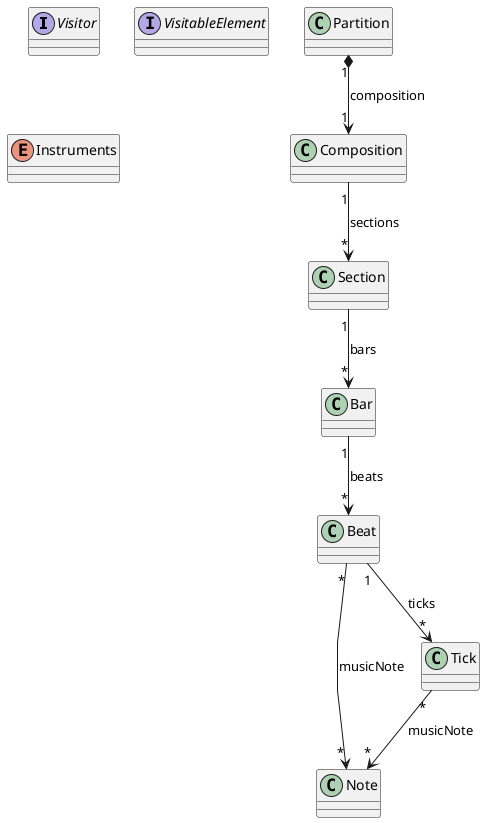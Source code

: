 @startuml
skinparam linetype polyline


Interface Visitor{
}
Interface VisitableElement{
}

class Partition {
}

' Tracks
class Note {
}

' TemporalGrid
class Composition {
}
class Section {
}
class Bar {
}
class Beat {
}
class Tick {
}



' Enum Declaration
enum Instruments {

}

' All attributes

Partition "1" *--> "1" Composition : composition


' Grid
Composition "1" --> "*" Section : sections
Section "1" --> "*" Bar : bars
Bar "1" --> "*" Beat : beats
Beat "1" --> "*" Tick : ticks
Beat "*" --> "*" Note : musicNote
Tick "*" --> "*" Note : musicNote

@enduml